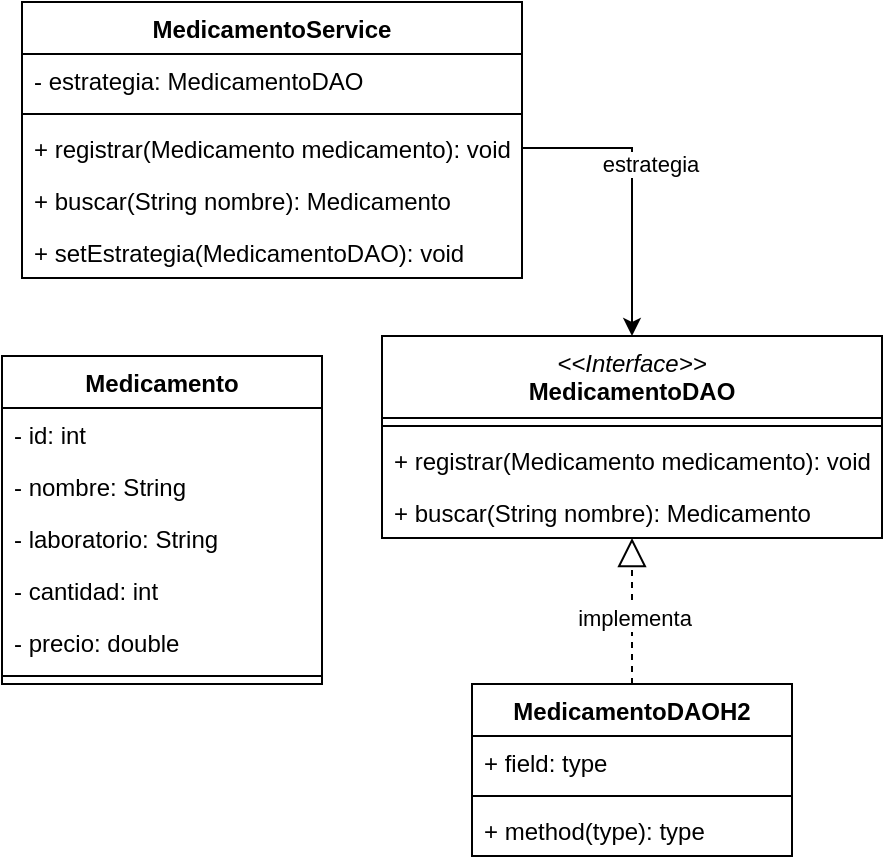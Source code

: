 <mxfile version="21.2.8" type="device">
  <diagram name="Página-1" id="LkL9gxeQtMW2_SNNs1y7">
    <mxGraphModel dx="636" dy="454" grid="1" gridSize="10" guides="1" tooltips="1" connect="1" arrows="1" fold="1" page="1" pageScale="1" pageWidth="827" pageHeight="1169" math="0" shadow="0">
      <root>
        <mxCell id="0" />
        <mxCell id="1" parent="0" />
        <mxCell id="Yo6jQ9Zkx5__kjajS4Kq-1" value="Medicamento" style="swimlane;fontStyle=1;align=center;verticalAlign=top;childLayout=stackLayout;horizontal=1;startSize=26;horizontalStack=0;resizeParent=1;resizeParentMax=0;resizeLast=0;collapsible=1;marginBottom=0;whiteSpace=wrap;html=1;" parent="1" vertex="1">
          <mxGeometry x="240" y="370" width="160" height="164" as="geometry" />
        </mxCell>
        <mxCell id="Yo6jQ9Zkx5__kjajS4Kq-13" value="- id: int" style="text;strokeColor=none;fillColor=none;align=left;verticalAlign=top;spacingLeft=4;spacingRight=4;overflow=hidden;rotatable=0;points=[[0,0.5],[1,0.5]];portConstraint=eastwest;whiteSpace=wrap;html=1;" parent="Yo6jQ9Zkx5__kjajS4Kq-1" vertex="1">
          <mxGeometry y="26" width="160" height="26" as="geometry" />
        </mxCell>
        <mxCell id="Yo6jQ9Zkx5__kjajS4Kq-2" value="- nombre: String" style="text;strokeColor=none;fillColor=none;align=left;verticalAlign=top;spacingLeft=4;spacingRight=4;overflow=hidden;rotatable=0;points=[[0,0.5],[1,0.5]];portConstraint=eastwest;whiteSpace=wrap;html=1;" parent="Yo6jQ9Zkx5__kjajS4Kq-1" vertex="1">
          <mxGeometry y="52" width="160" height="26" as="geometry" />
        </mxCell>
        <mxCell id="Yo6jQ9Zkx5__kjajS4Kq-10" value="- laboratorio: String" style="text;strokeColor=none;fillColor=none;align=left;verticalAlign=top;spacingLeft=4;spacingRight=4;overflow=hidden;rotatable=0;points=[[0,0.5],[1,0.5]];portConstraint=eastwest;whiteSpace=wrap;html=1;" parent="Yo6jQ9Zkx5__kjajS4Kq-1" vertex="1">
          <mxGeometry y="78" width="160" height="26" as="geometry" />
        </mxCell>
        <mxCell id="Yo6jQ9Zkx5__kjajS4Kq-11" value="- cantidad: int" style="text;strokeColor=none;fillColor=none;align=left;verticalAlign=top;spacingLeft=4;spacingRight=4;overflow=hidden;rotatable=0;points=[[0,0.5],[1,0.5]];portConstraint=eastwest;whiteSpace=wrap;html=1;" parent="Yo6jQ9Zkx5__kjajS4Kq-1" vertex="1">
          <mxGeometry y="104" width="160" height="26" as="geometry" />
        </mxCell>
        <mxCell id="Yo6jQ9Zkx5__kjajS4Kq-12" value="- precio: double" style="text;strokeColor=none;fillColor=none;align=left;verticalAlign=top;spacingLeft=4;spacingRight=4;overflow=hidden;rotatable=0;points=[[0,0.5],[1,0.5]];portConstraint=eastwest;whiteSpace=wrap;html=1;" parent="Yo6jQ9Zkx5__kjajS4Kq-1" vertex="1">
          <mxGeometry y="130" width="160" height="26" as="geometry" />
        </mxCell>
        <mxCell id="Yo6jQ9Zkx5__kjajS4Kq-3" value="" style="line;strokeWidth=1;fillColor=none;align=left;verticalAlign=middle;spacingTop=-1;spacingLeft=3;spacingRight=3;rotatable=0;labelPosition=right;points=[];portConstraint=eastwest;strokeColor=inherit;" parent="Yo6jQ9Zkx5__kjajS4Kq-1" vertex="1">
          <mxGeometry y="156" width="160" height="8" as="geometry" />
        </mxCell>
        <mxCell id="Yo6jQ9Zkx5__kjajS4Kq-26" value="" style="edgeStyle=orthogonalEdgeStyle;rounded=0;orthogonalLoop=1;jettySize=auto;html=1;exitX=1;exitY=0.5;exitDx=0;exitDy=0;" parent="1" source="Yo6jQ9Zkx5__kjajS4Kq-6" target="Yo6jQ9Zkx5__kjajS4Kq-20" edge="1">
          <mxGeometry relative="1" as="geometry" />
        </mxCell>
        <mxCell id="Yo6jQ9Zkx5__kjajS4Kq-33" value="estrategia" style="edgeLabel;html=1;align=center;verticalAlign=middle;resizable=0;points=[];" parent="Yo6jQ9Zkx5__kjajS4Kq-26" vertex="1" connectable="0">
          <mxGeometry x="-0.153" relative="1" as="geometry">
            <mxPoint x="9" as="offset" />
          </mxGeometry>
        </mxCell>
        <mxCell id="Yo6jQ9Zkx5__kjajS4Kq-5" value="MedicamentoService" style="swimlane;fontStyle=1;align=center;verticalAlign=top;childLayout=stackLayout;horizontal=1;startSize=26;horizontalStack=0;resizeParent=1;resizeParentMax=0;resizeLast=0;collapsible=1;marginBottom=0;whiteSpace=wrap;html=1;" parent="1" vertex="1">
          <mxGeometry x="250" y="193" width="250" height="138" as="geometry" />
        </mxCell>
        <mxCell id="Yo6jQ9Zkx5__kjajS4Kq-15" value="- estrategia: MedicamentoDAO" style="text;strokeColor=none;fillColor=none;align=left;verticalAlign=top;spacingLeft=4;spacingRight=4;overflow=hidden;rotatable=0;points=[[0,0.5],[1,0.5]];portConstraint=eastwest;whiteSpace=wrap;html=1;" parent="Yo6jQ9Zkx5__kjajS4Kq-5" vertex="1">
          <mxGeometry y="26" width="250" height="26" as="geometry" />
        </mxCell>
        <mxCell id="Yo6jQ9Zkx5__kjajS4Kq-7" value="" style="line;strokeWidth=1;fillColor=none;align=left;verticalAlign=middle;spacingTop=-1;spacingLeft=3;spacingRight=3;rotatable=0;labelPosition=right;points=[];portConstraint=eastwest;strokeColor=inherit;" parent="Yo6jQ9Zkx5__kjajS4Kq-5" vertex="1">
          <mxGeometry y="52" width="250" height="8" as="geometry" />
        </mxCell>
        <mxCell id="Yo6jQ9Zkx5__kjajS4Kq-6" value="+ registrar(Medicamento medicamento): void" style="text;strokeColor=none;fillColor=none;align=left;verticalAlign=top;spacingLeft=4;spacingRight=4;overflow=hidden;rotatable=0;points=[[0,0.5],[1,0.5]];portConstraint=eastwest;whiteSpace=wrap;html=1;" parent="Yo6jQ9Zkx5__kjajS4Kq-5" vertex="1">
          <mxGeometry y="60" width="250" height="26" as="geometry" />
        </mxCell>
        <mxCell id="Yo6jQ9Zkx5__kjajS4Kq-14" value="+ buscar(String nombre): Medicamento" style="text;strokeColor=none;fillColor=none;align=left;verticalAlign=top;spacingLeft=4;spacingRight=4;overflow=hidden;rotatable=0;points=[[0,0.5],[1,0.5]];portConstraint=eastwest;whiteSpace=wrap;html=1;" parent="Yo6jQ9Zkx5__kjajS4Kq-5" vertex="1">
          <mxGeometry y="86" width="250" height="26" as="geometry" />
        </mxCell>
        <mxCell id="Yo6jQ9Zkx5__kjajS4Kq-16" value="+ setEstrategia(MedicamentoDAO): void" style="text;strokeColor=none;fillColor=none;align=left;verticalAlign=top;spacingLeft=4;spacingRight=4;overflow=hidden;rotatable=0;points=[[0,0.5],[1,0.5]];portConstraint=eastwest;whiteSpace=wrap;html=1;" parent="Yo6jQ9Zkx5__kjajS4Kq-5" vertex="1">
          <mxGeometry y="112" width="250" height="26" as="geometry" />
        </mxCell>
        <mxCell id="Yo6jQ9Zkx5__kjajS4Kq-20" value="&lt;span style=&quot;font-weight: normal;&quot;&gt;&lt;i&gt;&amp;lt;&amp;lt;Interface&amp;gt;&amp;gt;&lt;/i&gt;&lt;/span&gt;&lt;br&gt;MedicamentoDAO" style="swimlane;fontStyle=1;align=center;verticalAlign=top;childLayout=stackLayout;horizontal=1;startSize=41;horizontalStack=0;resizeParent=1;resizeParentMax=0;resizeLast=0;collapsible=1;marginBottom=0;whiteSpace=wrap;html=1;" parent="1" vertex="1">
          <mxGeometry x="430" y="360" width="250" height="101" as="geometry" />
        </mxCell>
        <mxCell id="Yo6jQ9Zkx5__kjajS4Kq-22" value="" style="line;strokeWidth=1;fillColor=none;align=left;verticalAlign=middle;spacingTop=-1;spacingLeft=3;spacingRight=3;rotatable=0;labelPosition=right;points=[];portConstraint=eastwest;strokeColor=inherit;" parent="Yo6jQ9Zkx5__kjajS4Kq-20" vertex="1">
          <mxGeometry y="41" width="250" height="8" as="geometry" />
        </mxCell>
        <mxCell id="Yo6jQ9Zkx5__kjajS4Kq-23" value="+ registrar(Medicamento medicamento): void" style="text;strokeColor=none;fillColor=none;align=left;verticalAlign=top;spacingLeft=4;spacingRight=4;overflow=hidden;rotatable=0;points=[[0,0.5],[1,0.5]];portConstraint=eastwest;whiteSpace=wrap;html=1;" parent="Yo6jQ9Zkx5__kjajS4Kq-20" vertex="1">
          <mxGeometry y="49" width="250" height="26" as="geometry" />
        </mxCell>
        <mxCell id="Yo6jQ9Zkx5__kjajS4Kq-24" value="+ buscar(String nombre): Medicamento" style="text;strokeColor=none;fillColor=none;align=left;verticalAlign=top;spacingLeft=4;spacingRight=4;overflow=hidden;rotatable=0;points=[[0,0.5],[1,0.5]];portConstraint=eastwest;whiteSpace=wrap;html=1;" parent="Yo6jQ9Zkx5__kjajS4Kq-20" vertex="1">
          <mxGeometry y="75" width="250" height="26" as="geometry" />
        </mxCell>
        <mxCell id="Yo6jQ9Zkx5__kjajS4Kq-27" value="MedicamentoDAOH2" style="swimlane;fontStyle=1;align=center;verticalAlign=top;childLayout=stackLayout;horizontal=1;startSize=26;horizontalStack=0;resizeParent=1;resizeParentMax=0;resizeLast=0;collapsible=1;marginBottom=0;whiteSpace=wrap;html=1;" parent="1" vertex="1">
          <mxGeometry x="475" y="534" width="160" height="86" as="geometry" />
        </mxCell>
        <mxCell id="Yo6jQ9Zkx5__kjajS4Kq-28" value="+ field: type" style="text;strokeColor=none;fillColor=none;align=left;verticalAlign=top;spacingLeft=4;spacingRight=4;overflow=hidden;rotatable=0;points=[[0,0.5],[1,0.5]];portConstraint=eastwest;whiteSpace=wrap;html=1;" parent="Yo6jQ9Zkx5__kjajS4Kq-27" vertex="1">
          <mxGeometry y="26" width="160" height="26" as="geometry" />
        </mxCell>
        <mxCell id="Yo6jQ9Zkx5__kjajS4Kq-29" value="" style="line;strokeWidth=1;fillColor=none;align=left;verticalAlign=middle;spacingTop=-1;spacingLeft=3;spacingRight=3;rotatable=0;labelPosition=right;points=[];portConstraint=eastwest;strokeColor=inherit;" parent="Yo6jQ9Zkx5__kjajS4Kq-27" vertex="1">
          <mxGeometry y="52" width="160" height="8" as="geometry" />
        </mxCell>
        <mxCell id="Yo6jQ9Zkx5__kjajS4Kq-30" value="+ method(type): type" style="text;strokeColor=none;fillColor=none;align=left;verticalAlign=top;spacingLeft=4;spacingRight=4;overflow=hidden;rotatable=0;points=[[0,0.5],[1,0.5]];portConstraint=eastwest;whiteSpace=wrap;html=1;" parent="Yo6jQ9Zkx5__kjajS4Kq-27" vertex="1">
          <mxGeometry y="60" width="160" height="26" as="geometry" />
        </mxCell>
        <mxCell id="Yo6jQ9Zkx5__kjajS4Kq-31" value="" style="endArrow=block;dashed=1;endFill=0;endSize=12;html=1;rounded=0;exitX=0.5;exitY=0;exitDx=0;exitDy=0;" parent="1" source="Yo6jQ9Zkx5__kjajS4Kq-27" target="Yo6jQ9Zkx5__kjajS4Kq-20" edge="1">
          <mxGeometry width="160" relative="1" as="geometry">
            <mxPoint x="420" y="240" as="sourcePoint" />
            <mxPoint x="580" y="240" as="targetPoint" />
          </mxGeometry>
        </mxCell>
        <mxCell id="Yo6jQ9Zkx5__kjajS4Kq-34" value="implementa" style="edgeLabel;html=1;align=center;verticalAlign=middle;resizable=0;points=[];" parent="Yo6jQ9Zkx5__kjajS4Kq-31" vertex="1" connectable="0">
          <mxGeometry x="-0.084" y="-1" relative="1" as="geometry">
            <mxPoint as="offset" />
          </mxGeometry>
        </mxCell>
      </root>
    </mxGraphModel>
  </diagram>
</mxfile>
